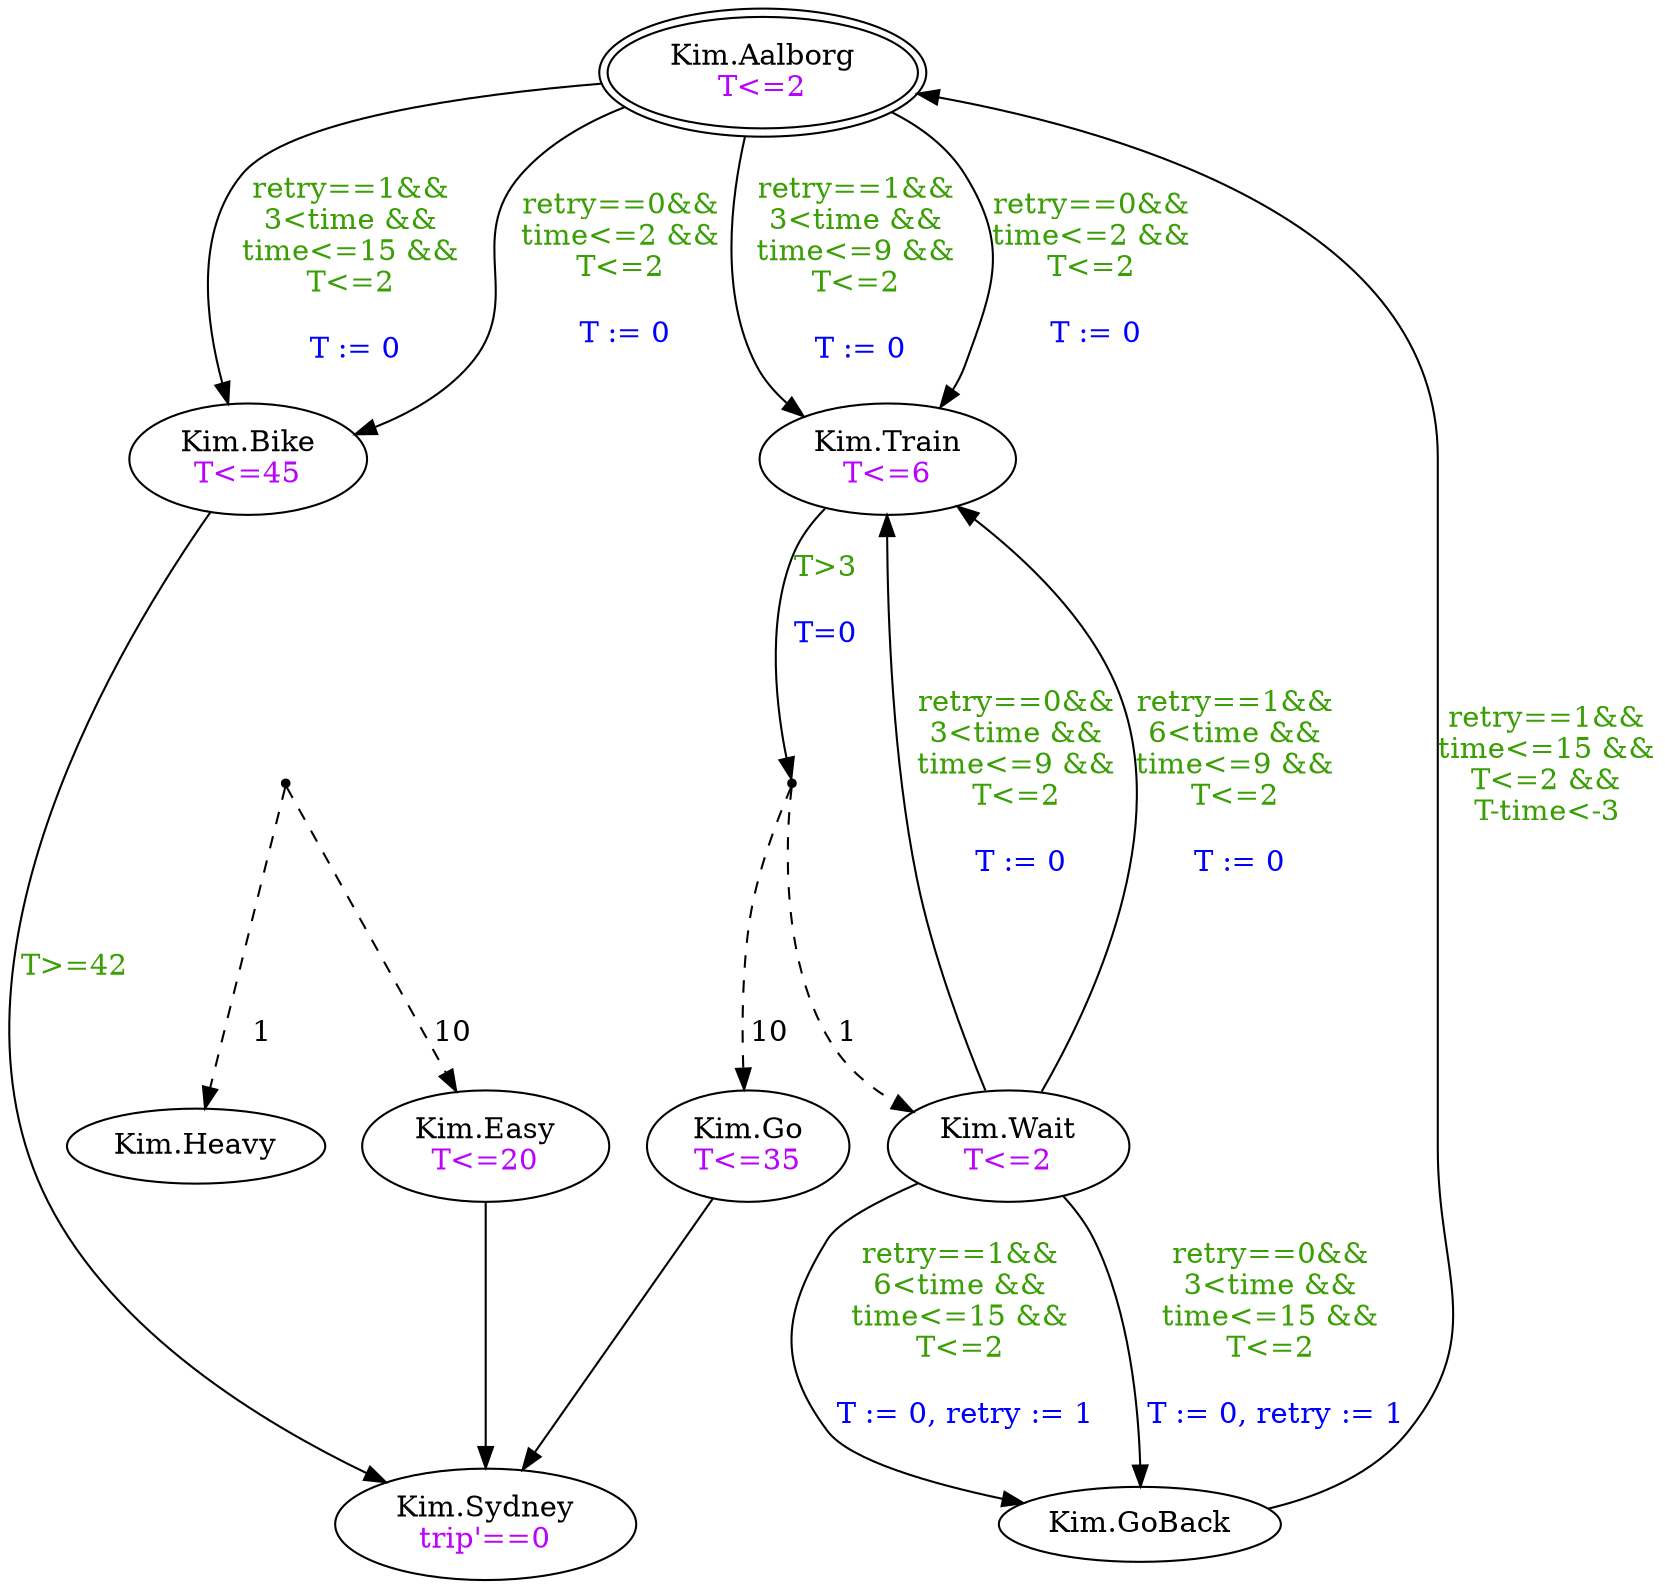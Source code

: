 digraph gofastsafe {
	"Kim.Sydney" [label=<Kim.Sydney<BR/><font color='#ba03fc'>trip'==0</font>>]
	"Kim.Train" [label=<Kim.Train<BR/><font color='#ba03fc'>T&lt;=6</font>>]
	"Kim.Easy" [label=<Kim.Easy<BR/><font color='#ba03fc'>T&lt;=20</font>>]
	"Kim.Aalborg" [label=<Kim.Aalborg<BR/><font color='#ba03fc'>T&lt;=2</font>> peripheries=2]
	"Kim.Bike" [label=<Kim.Bike<BR/><font color='#ba03fc'>T&lt;=45</font>>]
	"Kim.Go" [label=<Kim.Go<BR/><font color='#ba03fc'>T&lt;=35</font>>]
	"Kim.GoBack" [label=<Kim.GoBack<BR/>>]
	"Kim.Wait" [label=<Kim.Wait<BR/><font color='#ba03fc'>T&lt;=2</font>>]
	"Kim.Wait" -> "Kim.Train" [label=<<font color='#3a9e05'>retry==0&amp;&amp;<BR/>3&lt;time &amp;&amp;<BR/>time&lt;=9 &amp;&amp;<BR/>T&lt;=2</font><BR/><BR/><font color='blue'> T := 0<BR/></font>>]
	"Kim.Aalborg" -> "Kim.Train" [label=<<font color='#3a9e05'>retry==0&amp;&amp;<BR/>time&lt;=2 &amp;&amp;<BR/>T&lt;=2</font><BR/><BR/><font color='blue'> T := 0<BR/></font>>]
	id11 -> "Kim.Easy" [label=<<BR/><BR/><BR/>10> style=dashed]
	id11 -> "Kim.Heavy" [label=<<BR/><BR/><BR/>1> style=dashed]
	"Kim.Wait" -> "Kim.GoBack" [label=<<font color='#3a9e05'>retry==1&amp;&amp;<BR/>6&lt;time &amp;&amp;<BR/>time&lt;=15 &amp;&amp;<BR/>T&lt;=2</font><BR/><BR/><font color='blue'> T := 0, retry := 1<BR/></font>>]
	id10 -> "Kim.Go" [label=<<BR/><BR/><BR/>10> style=dashed]
	id10 -> "Kim.Wait" [label=<<BR/><BR/><BR/>1> style=dashed]
	"Kim.Easy" -> "Kim.Sydney" [label=<<BR/><BR/>>]
	"Kim.Train" -> id10 [label=<<font color='#3a9e05'>T&gt;3</font><BR/><BR/><font color='blue'>T=0</font>>]
	"Kim.Go" -> "Kim.Sydney" [label=<<BR/><BR/>>]
	"Kim.Aalborg" -> "Kim.Train" [label=<<font color='#3a9e05'>retry==1&amp;&amp;<BR/>3&lt;time &amp;&amp;<BR/>time&lt;=9 &amp;&amp;<BR/>T&lt;=2</font><BR/><BR/><font color='blue'> T := 0<BR/></font>>]
	"Kim.Aalborg" -> "Kim.Bike" [label=<<font color='#3a9e05'>retry==0&amp;&amp;<BR/>time&lt;=2 &amp;&amp;<BR/>T&lt;=2</font><BR/><BR/><font color='blue'> T := 0<BR/></font>>]
	"Kim.Wait" -> "Kim.GoBack" [label=<<font color='#3a9e05'>retry==0&amp;&amp;<BR/>3&lt;time &amp;&amp;<BR/>time&lt;=15 &amp;&amp;<BR/>T&lt;=2</font><BR/><BR/><font color='blue'> T := 0, retry := 1<BR/></font>>]
	"Kim.Wait" -> "Kim.Train" [label=<<font color='#3a9e05'>retry==1&amp;&amp;<BR/>6&lt;time &amp;&amp;<BR/>time&lt;=9 &amp;&amp;<BR/>T&lt;=2</font><BR/><BR/><font color='blue'> T := 0<BR/></font>>]
	"Kim.Aalborg" -> "Kim.Bike" [label=<<font color='#3a9e05'>retry==1&amp;&amp;<BR/>3&lt;time &amp;&amp;<BR/>time&lt;=15 &amp;&amp;<BR/>T&lt;=2</font><BR/><BR/><font color='blue'> T := 0<BR/></font>>]
	"Kim.GoBack" -> "Kim.Aalborg" [label=<<font color='#3a9e05'>retry==1&amp;&amp;<BR/>time&lt;=15 &amp;&amp;<BR/>T&lt;=2 &amp;&amp;<BR/>T-time&lt;-3</font><BR/><BR/>>]
	"Kim.Bike" -> "Kim.Sydney" [label=<<font color='#3a9e05'>T&gt;=42</font><BR/><BR/>>]
	id10 [shape=point]
	id11 [shape=point]
}
